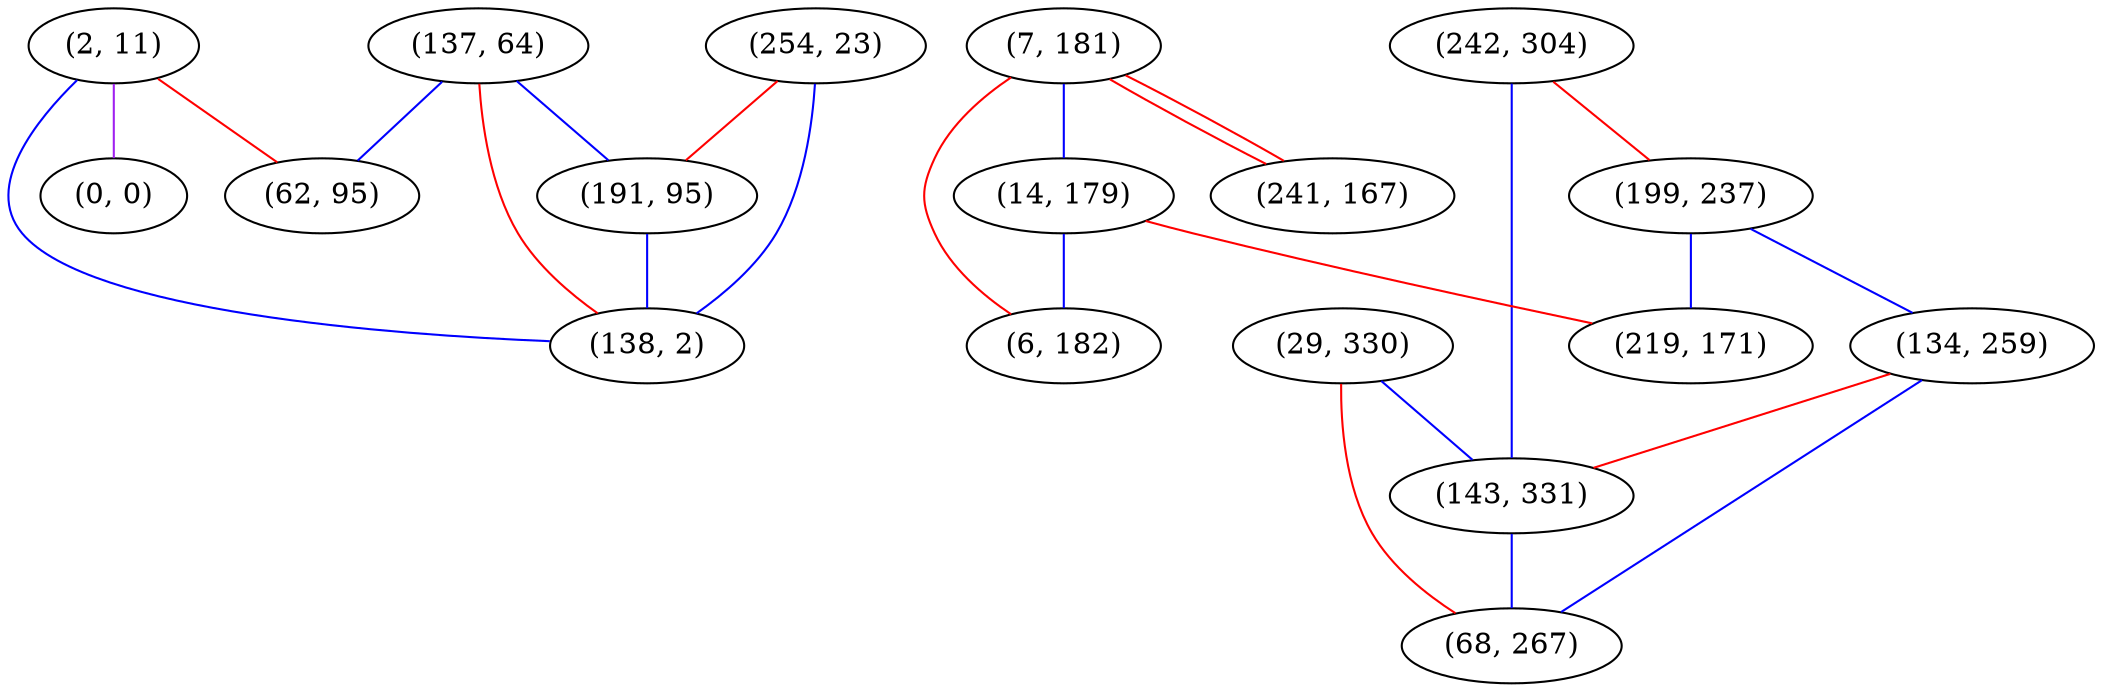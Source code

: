 graph "" {
"(137, 64)";
"(7, 181)";
"(242, 304)";
"(241, 167)";
"(14, 179)";
"(29, 330)";
"(199, 237)";
"(2, 11)";
"(134, 259)";
"(143, 331)";
"(0, 0)";
"(62, 95)";
"(219, 171)";
"(254, 23)";
"(6, 182)";
"(191, 95)";
"(68, 267)";
"(138, 2)";
"(137, 64)" -- "(62, 95)"  [color=blue, key=0, weight=3];
"(137, 64)" -- "(191, 95)"  [color=blue, key=0, weight=3];
"(137, 64)" -- "(138, 2)"  [color=red, key=0, weight=1];
"(7, 181)" -- "(14, 179)"  [color=blue, key=0, weight=3];
"(7, 181)" -- "(241, 167)"  [color=red, key=0, weight=1];
"(7, 181)" -- "(241, 167)"  [color=red, key=1, weight=1];
"(7, 181)" -- "(6, 182)"  [color=red, key=0, weight=1];
"(242, 304)" -- "(143, 331)"  [color=blue, key=0, weight=3];
"(242, 304)" -- "(199, 237)"  [color=red, key=0, weight=1];
"(14, 179)" -- "(219, 171)"  [color=red, key=0, weight=1];
"(14, 179)" -- "(6, 182)"  [color=blue, key=0, weight=3];
"(29, 330)" -- "(143, 331)"  [color=blue, key=0, weight=3];
"(29, 330)" -- "(68, 267)"  [color=red, key=0, weight=1];
"(199, 237)" -- "(134, 259)"  [color=blue, key=0, weight=3];
"(199, 237)" -- "(219, 171)"  [color=blue, key=0, weight=3];
"(2, 11)" -- "(0, 0)"  [color=purple, key=0, weight=4];
"(2, 11)" -- "(62, 95)"  [color=red, key=0, weight=1];
"(2, 11)" -- "(138, 2)"  [color=blue, key=0, weight=3];
"(134, 259)" -- "(143, 331)"  [color=red, key=0, weight=1];
"(134, 259)" -- "(68, 267)"  [color=blue, key=0, weight=3];
"(143, 331)" -- "(68, 267)"  [color=blue, key=0, weight=3];
"(254, 23)" -- "(191, 95)"  [color=red, key=0, weight=1];
"(254, 23)" -- "(138, 2)"  [color=blue, key=0, weight=3];
"(191, 95)" -- "(138, 2)"  [color=blue, key=0, weight=3];
}
